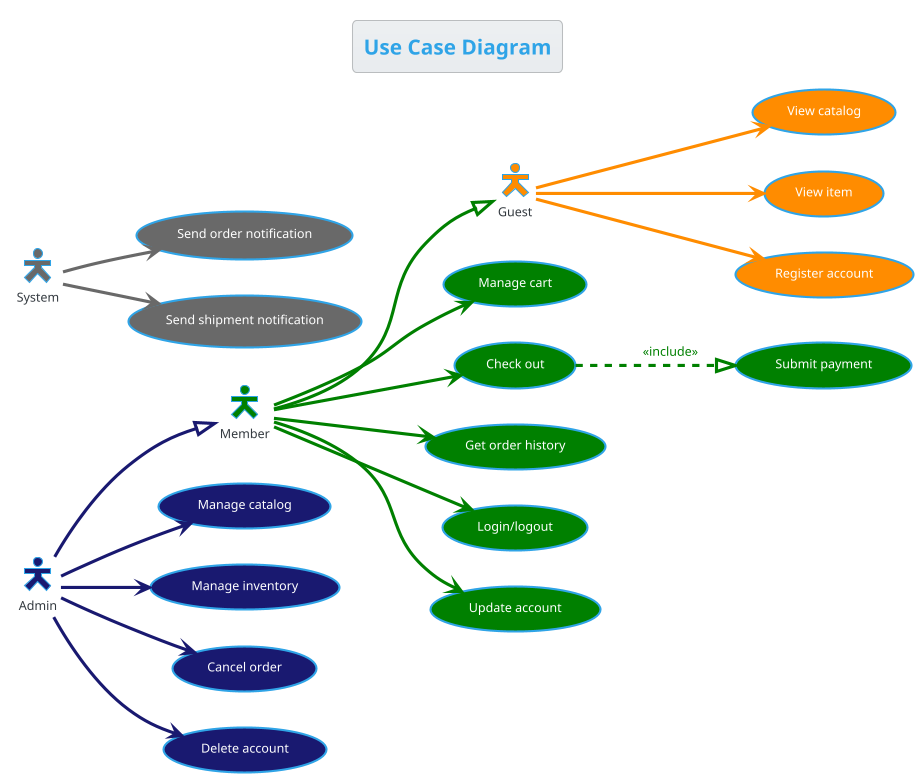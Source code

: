 @startuml use-case
!theme cerulean

skinparam actorStyle hollow

title Use Case Diagram

left to right direction


''''''''''''''
'' Actors

:Admin: as admin #MidnightBlue
:Member: as member #Green
:Guest: as guest #DarkOrange
:System: as system #DimGrey


'''''''''''''''''
'' Use Cases

' For admins
(Manage catalog) as manage_catalog_item #MidnightBlue
(Manage inventory) as manage_store_item #MidnightBlue
(Cancel order) as cancel_order #MidnightBlue
(Delete account) as delete_account #MidnightBlue

' For members
(Manage cart) as manage_cart #Green
(Check out) as check_out #Green
(Submit payment) as submit_payment #Green
(Get order history) as get_order_history #Green
(Login/logout) as login_and_logout #Green
(Update account) as update_account #Green

' For guests
(View catalog) as view_catalog #DarkOrange
(View item) as view_item #DarkOrange
(Register account) as register_account #DarkOrange

' For system
(Send order notification) as send_order_notification #DimGrey
(Send shipment notification) as send_shipment_notification #DimGrey


'''''''''''''''''''''
'' Relationships

admin --|> member #MidnightBlue
member --|> guest #Green

admin --> manage_catalog_item #MidnightBlue
admin --> manage_store_item #MidnightBlue
admin --> cancel_order #MidnightBlue
admin --> delete_account #MidnightBlue

member --> manage_cart #Green
member --> check_out #Green
check_out ..|> submit_payment #Green;text:Green : << include >>
member --> get_order_history #Green
member --> login_and_logout #Green
member --> update_account #Green

guest --> view_catalog #DarkOrange
guest --> view_item #DarkOrange
guest --> register_account #DarkOrange

system --> send_order_notification #DimGrey
system --> send_shipment_notification #DimGrey

@enduml

